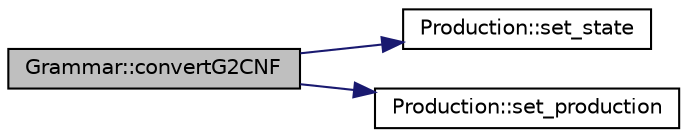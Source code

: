 digraph "Grammar::convertG2CNF"
{
  edge [fontname="Helvetica",fontsize="10",labelfontname="Helvetica",labelfontsize="10"];
  node [fontname="Helvetica",fontsize="10",shape=record];
  rankdir="LR";
  Node15 [label="Grammar::convertG2CNF",height=0.2,width=0.4,color="black", fillcolor="grey75", style="filled", fontcolor="black"];
  Node15 -> Node16 [color="midnightblue",fontsize="10",style="solid",fontname="Helvetica"];
  Node16 [label="Production::set_state",height=0.2,width=0.4,color="black", fillcolor="white", style="filled",URL="$class_production.html#a827e3736c647ff5c80551a60b23b6c58"];
  Node15 -> Node17 [color="midnightblue",fontsize="10",style="solid",fontname="Helvetica"];
  Node17 [label="Production::set_production",height=0.2,width=0.4,color="black", fillcolor="white", style="filled",URL="$class_production.html#a124ec980490dede5dbf4cb307f2ef20f"];
}
